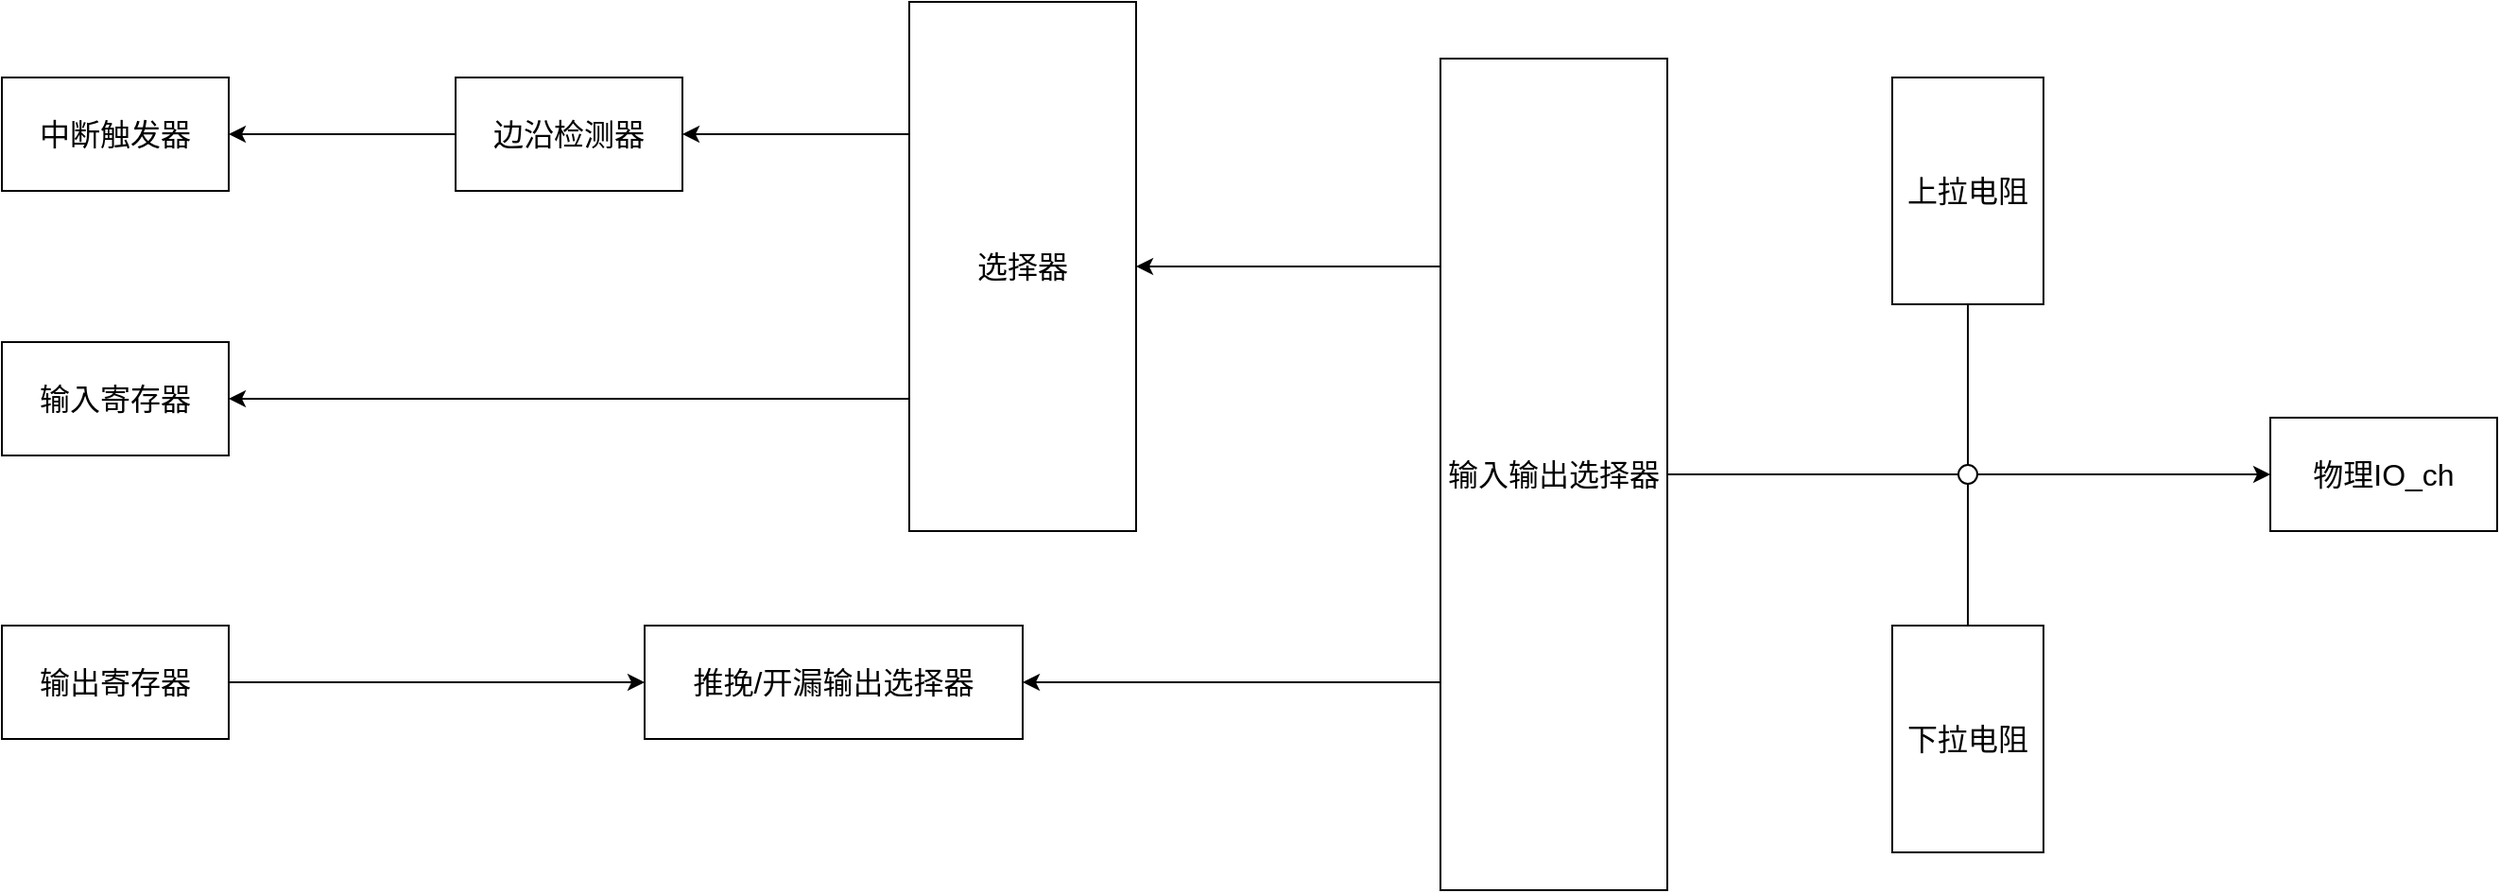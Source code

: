 <mxfile version="20.8.16" type="device"><diagram name="Page-1" id="g_FbgWk4u5lYg65XqUGi"><mxGraphModel dx="2728" dy="1686" grid="1" gridSize="10" guides="1" tooltips="1" connect="1" arrows="1" fold="1" page="1" pageScale="1" pageWidth="1600" pageHeight="800" math="0" shadow="0"><root><mxCell id="0"/><mxCell id="1" parent="0"/><mxCell id="9r4pGN_24KeP5eVz1S93-1" value="&lt;font style=&quot;font-size: 16px;&quot;&gt;中断触发器&lt;/font&gt;" style="rounded=0;whiteSpace=wrap;html=1;" parent="1" vertex="1"><mxGeometry x="140" y="205" width="120" height="60" as="geometry"/></mxCell><mxCell id="9r4pGN_24KeP5eVz1S93-2" value="&lt;font style=&quot;font-size: 16px;&quot;&gt;输入寄存器&lt;/font&gt;" style="rounded=0;whiteSpace=wrap;html=1;" parent="1" vertex="1"><mxGeometry x="140" y="345" width="120" height="60" as="geometry"/></mxCell><mxCell id="9r4pGN_24KeP5eVz1S93-3" value="&lt;font style=&quot;font-size: 16px;&quot;&gt;边沿检测器&lt;/font&gt;" style="rounded=0;whiteSpace=wrap;html=1;" parent="1" vertex="1"><mxGeometry x="380" y="205" width="120" height="60" as="geometry"/></mxCell><mxCell id="9r4pGN_24KeP5eVz1S93-4" value="&lt;font style=&quot;font-size: 16px;&quot;&gt;选择器&lt;/font&gt;" style="rounded=0;whiteSpace=wrap;html=1;" parent="1" vertex="1"><mxGeometry x="620" y="165" width="120" height="280" as="geometry"/></mxCell><mxCell id="9r4pGN_24KeP5eVz1S93-5" value="" style="endArrow=classic;html=1;rounded=0;exitX=0;exitY=0.25;exitDx=0;exitDy=0;entryX=1;entryY=0.5;entryDx=0;entryDy=0;" parent="1" source="9r4pGN_24KeP5eVz1S93-4" target="9r4pGN_24KeP5eVz1S93-3" edge="1"><mxGeometry width="50" height="50" relative="1" as="geometry"><mxPoint x="810" y="375" as="sourcePoint"/><mxPoint x="860" y="325" as="targetPoint"/></mxGeometry></mxCell><mxCell id="9r4pGN_24KeP5eVz1S93-6" value="" style="endArrow=classic;html=1;rounded=0;exitX=0;exitY=0.75;exitDx=0;exitDy=0;entryX=1;entryY=0.5;entryDx=0;entryDy=0;" parent="1" source="9r4pGN_24KeP5eVz1S93-4" target="9r4pGN_24KeP5eVz1S93-2" edge="1"><mxGeometry width="50" height="50" relative="1" as="geometry"><mxPoint x="370" y="415" as="sourcePoint"/><mxPoint x="420" y="365" as="targetPoint"/></mxGeometry></mxCell><mxCell id="9r4pGN_24KeP5eVz1S93-7" value="" style="endArrow=classic;html=1;rounded=0;exitX=0;exitY=0.5;exitDx=0;exitDy=0;entryX=1;entryY=0.5;entryDx=0;entryDy=0;" parent="1" source="9r4pGN_24KeP5eVz1S93-3" target="9r4pGN_24KeP5eVz1S93-1" edge="1"><mxGeometry width="50" height="50" relative="1" as="geometry"><mxPoint x="210" y="185" as="sourcePoint"/><mxPoint x="260" y="135" as="targetPoint"/></mxGeometry></mxCell><mxCell id="9r4pGN_24KeP5eVz1S93-8" value="&lt;font style=&quot;font-size: 16px;&quot;&gt;输入输出选择器&lt;/font&gt;" style="rounded=0;whiteSpace=wrap;html=1;" parent="1" vertex="1"><mxGeometry x="901" y="195" width="120" height="440" as="geometry"/></mxCell><mxCell id="N2ihnU0ifXwdaDH0RXm2-1" value="" style="endArrow=classic;html=1;rounded=0;entryX=1;entryY=0.5;entryDx=0;entryDy=0;exitX=0;exitY=0.25;exitDx=0;exitDy=0;" edge="1" parent="1" source="9r4pGN_24KeP5eVz1S93-8" target="9r4pGN_24KeP5eVz1S93-4"><mxGeometry width="50" height="50" relative="1" as="geometry"><mxPoint x="940" y="305" as="sourcePoint"/><mxPoint x="940" y="195" as="targetPoint"/></mxGeometry></mxCell><mxCell id="N2ihnU0ifXwdaDH0RXm2-2" value="&lt;font style=&quot;font-size: 16px;&quot;&gt;推挽/开漏输出选择器&lt;/font&gt;" style="rounded=0;whiteSpace=wrap;html=1;" vertex="1" parent="1"><mxGeometry x="480" y="495" width="200" height="60" as="geometry"/></mxCell><mxCell id="N2ihnU0ifXwdaDH0RXm2-3" value="" style="endArrow=classic;html=1;rounded=0;exitX=0;exitY=0.75;exitDx=0;exitDy=0;entryX=1;entryY=0.5;entryDx=0;entryDy=0;" edge="1" parent="1" source="9r4pGN_24KeP5eVz1S93-8" target="N2ihnU0ifXwdaDH0RXm2-2"><mxGeometry width="50" height="50" relative="1" as="geometry"><mxPoint x="880" y="495" as="sourcePoint"/><mxPoint x="930" y="445" as="targetPoint"/></mxGeometry></mxCell><mxCell id="N2ihnU0ifXwdaDH0RXm2-4" value="&lt;font style=&quot;font-size: 16px;&quot;&gt;输出寄存器&lt;/font&gt;" style="rounded=0;whiteSpace=wrap;html=1;" vertex="1" parent="1"><mxGeometry x="140" y="495" width="120" height="60" as="geometry"/></mxCell><mxCell id="N2ihnU0ifXwdaDH0RXm2-5" value="" style="endArrow=classic;html=1;rounded=0;exitX=1;exitY=0.5;exitDx=0;exitDy=0;entryX=0;entryY=0.5;entryDx=0;entryDy=0;" edge="1" parent="1" source="N2ihnU0ifXwdaDH0RXm2-4" target="N2ihnU0ifXwdaDH0RXm2-2"><mxGeometry width="50" height="50" relative="1" as="geometry"><mxPoint x="280" y="535" as="sourcePoint"/><mxPoint x="330" y="485" as="targetPoint"/></mxGeometry></mxCell><mxCell id="N2ihnU0ifXwdaDH0RXm2-6" value="" style="endArrow=classic;html=1;rounded=0;fontSize=16;exitX=1;exitY=0.5;exitDx=0;exitDy=0;startArrow=none;entryX=0;entryY=0.5;entryDx=0;entryDy=0;" edge="1" parent="1" source="N2ihnU0ifXwdaDH0RXm2-10" target="N2ihnU0ifXwdaDH0RXm2-12"><mxGeometry width="50" height="50" relative="1" as="geometry"><mxPoint x="1160" y="435" as="sourcePoint"/><mxPoint x="1240" y="415" as="targetPoint"/></mxGeometry></mxCell><mxCell id="N2ihnU0ifXwdaDH0RXm2-7" value="上拉电阻" style="rounded=0;whiteSpace=wrap;html=1;fontSize=16;" vertex="1" parent="1"><mxGeometry x="1140" y="205" width="80" height="120" as="geometry"/></mxCell><mxCell id="N2ihnU0ifXwdaDH0RXm2-8" value="下拉电阻" style="rounded=0;whiteSpace=wrap;html=1;fontSize=16;" vertex="1" parent="1"><mxGeometry x="1140" y="495" width="80" height="120" as="geometry"/></mxCell><mxCell id="N2ihnU0ifXwdaDH0RXm2-9" value="" style="endArrow=none;html=1;rounded=0;fontSize=16;exitX=0.5;exitY=0;exitDx=0;exitDy=0;entryX=0.5;entryY=1;entryDx=0;entryDy=0;" edge="1" parent="1" source="N2ihnU0ifXwdaDH0RXm2-8" target="N2ihnU0ifXwdaDH0RXm2-7"><mxGeometry width="50" height="50" relative="1" as="geometry"><mxPoint x="1280" y="395" as="sourcePoint"/><mxPoint x="1330" y="345" as="targetPoint"/></mxGeometry></mxCell><mxCell id="N2ihnU0ifXwdaDH0RXm2-11" value="" style="endArrow=none;html=1;rounded=0;fontSize=16;exitX=1;exitY=0.5;exitDx=0;exitDy=0;" edge="1" parent="1" source="9r4pGN_24KeP5eVz1S93-8" target="N2ihnU0ifXwdaDH0RXm2-10"><mxGeometry width="50" height="50" relative="1" as="geometry"><mxPoint x="1210" y="415" as="sourcePoint"/><mxPoint x="1440" y="415" as="targetPoint"/></mxGeometry></mxCell><mxCell id="N2ihnU0ifXwdaDH0RXm2-10" value="" style="ellipse;whiteSpace=wrap;html=1;aspect=fixed;fontSize=16;" vertex="1" parent="1"><mxGeometry x="1175" y="410" width="10" height="10" as="geometry"/></mxCell><mxCell id="N2ihnU0ifXwdaDH0RXm2-12" value="物理IO_ch" style="rounded=0;whiteSpace=wrap;html=1;fontSize=16;" vertex="1" parent="1"><mxGeometry x="1340" y="385" width="120" height="60" as="geometry"/></mxCell></root></mxGraphModel></diagram></mxfile>